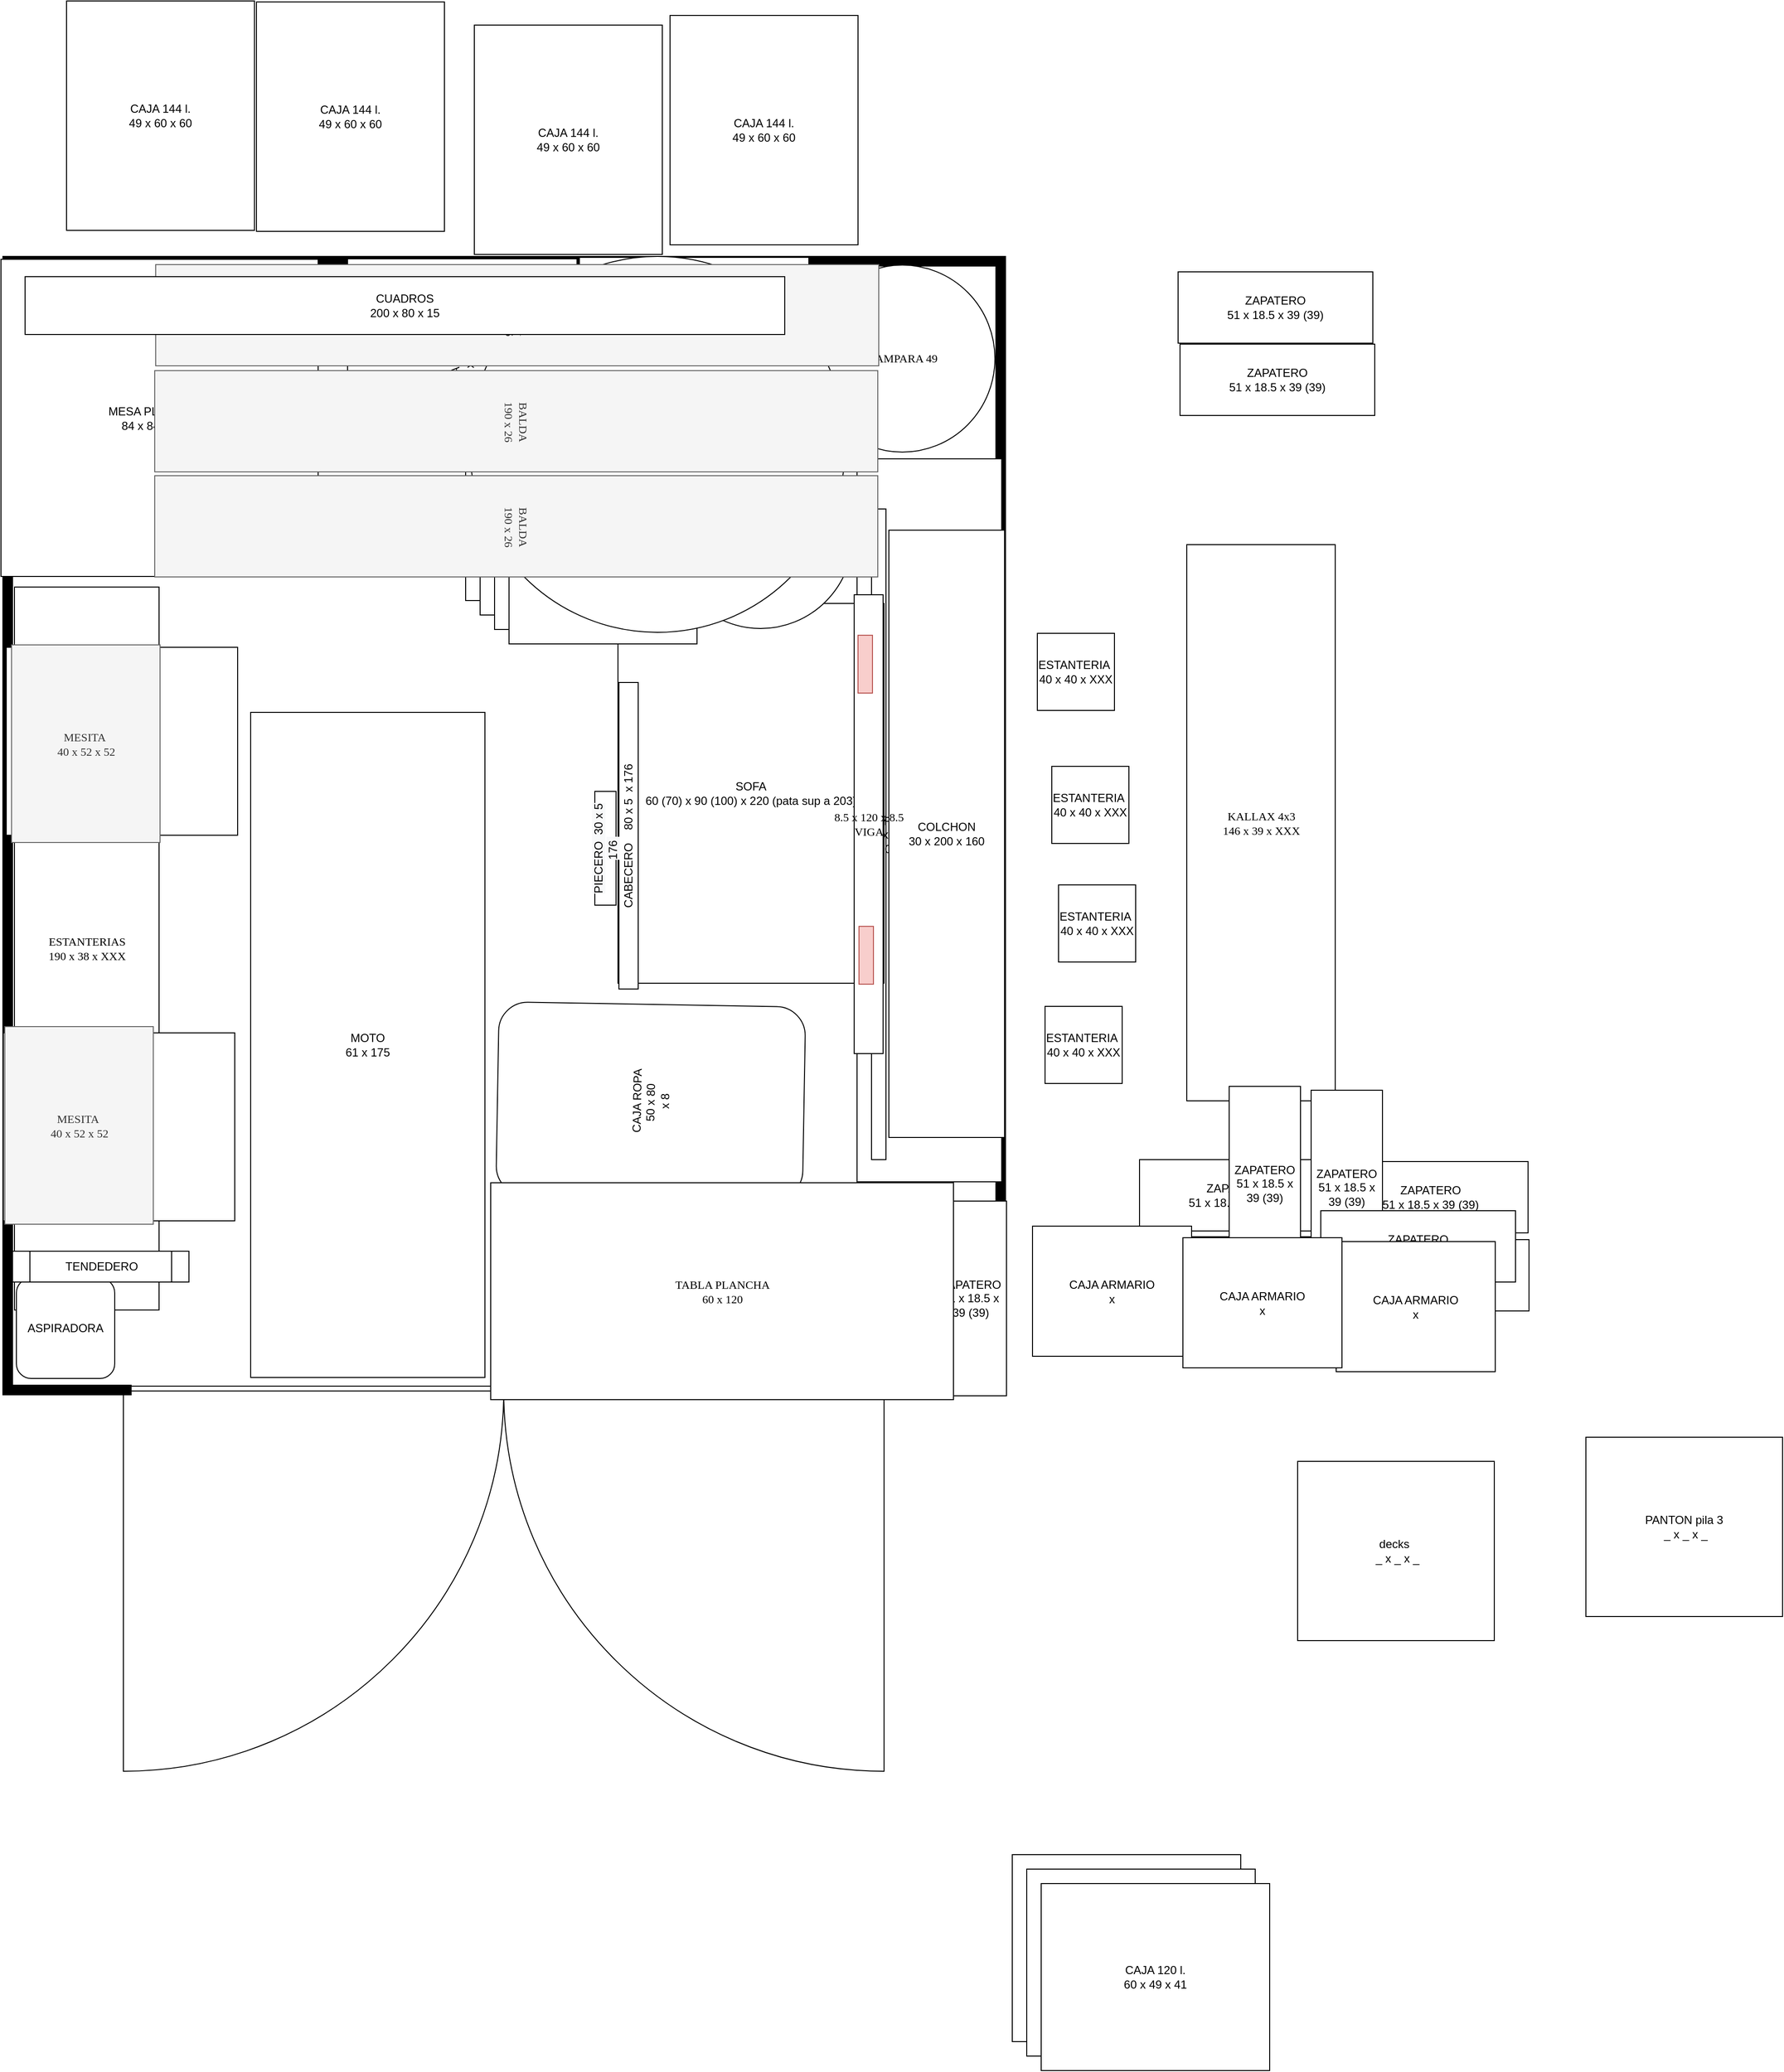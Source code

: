 <mxfile version="14.2.9" type="github">
  <diagram name="Page-1" id="38b20595-45e3-9b7f-d5ca-b57f44c5b66d">
    <mxGraphModel dx="2709" dy="2378" grid="0" gridSize="15" guides="0" tooltips="1" connect="0" arrows="0" fold="1" page="1" pageScale="1" pageWidth="1043" pageHeight="1181" background="none" math="1" shadow="0">
      <root>
        <mxCell id="0" />
        <mxCell id="5UWoC-fxccsJFHag1fMj-10" value="Paredes" parent="0" />
        <mxCell id="r4qnVybcs4rJ6ydenGPn-22" value="" style="verticalLabelPosition=bottom;html=1;verticalAlign=top;align=center;shape=mxgraph.floorplan.doorDouble;aspect=fixed;strokeColor=#000000;fillColor=#ffffff;" parent="5UWoC-fxccsJFHag1fMj-10" vertex="1">
          <mxGeometry x="125" y="1172" width="789" height="419.16" as="geometry" />
        </mxCell>
        <mxCell id="r4qnVybcs4rJ6ydenGPn-19" value="" style="verticalLabelPosition=bottom;html=1;verticalAlign=top;align=center;shape=mxgraph.floorplan.wallCorner;fillColor=#000000;direction=south;strokeColor=#000000;" parent="5UWoC-fxccsJFHag1fMj-10" vertex="1">
          <mxGeometry x="515" width="525" height="1170" as="geometry" />
        </mxCell>
        <mxCell id="r4qnVybcs4rJ6ydenGPn-17" value="" style="verticalLabelPosition=bottom;html=1;verticalAlign=top;align=center;shape=mxgraph.floorplan.wallCorner;fillColor=#000000;strokeColor=#000000;" parent="5UWoC-fxccsJFHag1fMj-10" vertex="1">
          <mxGeometry width="1028" height="1170" as="geometry" />
        </mxCell>
        <mxCell id="r4qnVybcs4rJ6ydenGPn-20" value="" style="verticalLabelPosition=bottom;html=1;verticalAlign=top;align=center;shape=mxgraph.floorplan.wallCorner;fillColor=#000000;direction=north;strokeColor=#000000;" parent="5UWoC-fxccsJFHag1fMj-10" vertex="1">
          <mxGeometry y="1157" width="133" height="24" as="geometry" />
        </mxCell>
        <mxCell id="r4qnVybcs4rJ6ydenGPn-21" value="" style="verticalLabelPosition=bottom;html=1;verticalAlign=top;align=center;shape=mxgraph.floorplan.wallCorner;fillColor=#000000;direction=west;strokeColor=#000000;" parent="5UWoC-fxccsJFHag1fMj-10" vertex="1">
          <mxGeometry x="910" y="1095" width="130" height="86" as="geometry" />
        </mxCell>
        <mxCell id="1" parent="0" />
        <mxCell id="r4qnVybcs4rJ6ydenGPn-27" value="KALLAX 5x5&lt;br&gt;185 x 39 x XXX" style="shape=rect;shadow=0;rounded=0;comic=0;fontFamily=Verdana;fontSize=12;align=center;html=1;text=moto" parent="1" vertex="1">
          <mxGeometry x="886" y="210" width="150" height="750" as="geometry" />
        </mxCell>
        <mxCell id="r4qnVybcs4rJ6ydenGPn-2" value="ESTANTERIAS&lt;br&gt;190 x 38 x XXX" style="shape=rect;shadow=0;rounded=0;comic=0;fontFamily=Verdana;fontSize=12;align=center;html=1;text=moto" parent="1" vertex="1">
          <mxGeometry x="12" y="343" width="150" height="750" as="geometry" />
        </mxCell>
        <mxCell id="r4qnVybcs4rJ6ydenGPn-8" value="LAVADORA&lt;br&gt;65 x 50 x&amp;nbsp; 84.6" style="rounded=0;whiteSpace=wrap;html=1;strokeColor=#000000;fillColor=#ffffff;rotation=-90;direction=south;" parent="1" vertex="1">
          <mxGeometry x="23" y="783" width="195" height="240" as="geometry" />
        </mxCell>
        <mxCell id="r4qnVybcs4rJ6ydenGPn-9" value="LAVAVAJILLAS&lt;br&gt;65 x 50 x 81.5" style="rounded=0;whiteSpace=wrap;html=1;strokeColor=#000000;fillColor=#ffffff;rotation=-90;direction=south;" parent="1" vertex="1">
          <mxGeometry x="26" y="383" width="195" height="240" as="geometry" />
        </mxCell>
        <mxCell id="r4qnVybcs4rJ6ydenGPn-16" value="TABLEROS&lt;br&gt;XXX x80 x200" style="rounded=0;whiteSpace=wrap;html=1;strokeColor=#000000;fillColor=#ffffff;" parent="1" vertex="1">
          <mxGeometry x="901" y="262" width="15" height="675" as="geometry" />
        </mxCell>
        <mxCell id="r4qnVybcs4rJ6ydenGPn-28" value="KALLAX 4x3&lt;br&gt;146 x 39 x XXX" style="shape=rect;shadow=0;rounded=0;comic=0;fontFamily=Verdana;fontSize=12;align=center;html=1;text=moto" parent="1" vertex="1">
          <mxGeometry x="1228" y="299" width="154" height="577" as="geometry" />
        </mxCell>
        <mxCell id="r4qnVybcs4rJ6ydenGPn-34" value="BASE MESA aprox. 58&lt;br&gt;" style="shape=ellipse;shadow=0;rounded=0;comic=0;fontFamily=Verdana;fontSize=12;align=center;html=1;" parent="1" vertex="1">
          <mxGeometry x="610" y="57" width="230" height="230" as="geometry" />
        </mxCell>
        <mxCell id="r4qnVybcs4rJ6ydenGPn-40" value="CAJA ROPA&lt;br&gt;50 x 80&amp;nbsp;&lt;br&gt;x 8" style="rounded=1;whiteSpace=wrap;html=1;strokeColor=#000000;fillColor=#ffffff;rotation=-89;direction=south;" parent="1" vertex="1">
          <mxGeometry x="572" y="717" width="200" height="318" as="geometry" />
        </mxCell>
        <mxCell id="r4qnVybcs4rJ6ydenGPn-45" value="ZAPATERO&lt;br&gt;51 x 18.5 x 39 (39)" style="rounded=0;whiteSpace=wrap;html=1;strokeColor=#000000;fillColor=#ffffff;" parent="1" vertex="1">
          <mxGeometry x="1380" y="939" width="202" height="74" as="geometry" />
        </mxCell>
        <mxCell id="r4qnVybcs4rJ6ydenGPn-46" value="ZAPATERO&lt;br&gt;51 x 18.5 x 39 (39)" style="rounded=0;whiteSpace=wrap;html=1;strokeColor=#000000;fillColor=#ffffff;" parent="1" vertex="1">
          <mxGeometry x="1179" y="937" width="202" height="74" as="geometry" />
        </mxCell>
        <mxCell id="r4qnVybcs4rJ6ydenGPn-49" value="ZAPATERO&lt;br&gt;51 x 18.5 x 39 (39)" style="rounded=0;whiteSpace=wrap;html=1;strokeColor=#000000;fillColor=#ffffff;" parent="1" vertex="1">
          <mxGeometry x="1177" y="1017" width="202" height="74" as="geometry" />
        </mxCell>
        <mxCell id="r4qnVybcs4rJ6ydenGPn-50" value="ZAPATERO&lt;br&gt;51 x 18.5 x 39 (39)" style="rounded=0;whiteSpace=wrap;html=1;strokeColor=#000000;fillColor=#ffffff;" parent="1" vertex="1">
          <mxGeometry x="1381" y="1020" width="202" height="74" as="geometry" />
        </mxCell>
        <mxCell id="r4qnVybcs4rJ6ydenGPn-60" value="decks&amp;nbsp;&lt;br&gt;&amp;nbsp;_ x _ x _" style="rounded=0;whiteSpace=wrap;html=1;strokeColor=#000000;fillColor=#ffffff;" parent="1" vertex="1">
          <mxGeometry x="1343" y="1250" width="204" height="186" as="geometry" />
        </mxCell>
        <mxCell id="5UWoC-fxccsJFHag1fMj-1" value="PANTON pila 3&lt;br&gt;&amp;nbsp;_ x _ x _" style="rounded=0;whiteSpace=wrap;html=1;strokeColor=#000000;fillColor=#ffffff;" parent="1" vertex="1">
          <mxGeometry x="1642" y="1225" width="204" height="186" as="geometry" />
        </mxCell>
        <mxCell id="5UWoC-fxccsJFHag1fMj-2" value="ZAPATERO&lt;br&gt;51 x 18.5 x 39 (39)" style="rounded=0;whiteSpace=wrap;html=1;strokeColor=#000000;fillColor=#ffffff;direction=south;" parent="1" vertex="1">
          <mxGeometry x="1272" y="861" width="74" height="202" as="geometry" />
        </mxCell>
        <mxCell id="r4qnVybcs4rJ6ydenGPn-10" value="COLCHON&lt;br&gt;30 x 200 x 160" style="rounded=0;whiteSpace=wrap;html=1;strokeColor=#000000;fillColor=#ffffff;" parent="1" vertex="1">
          <mxGeometry x="919" y="284" width="120" height="630" as="geometry" />
        </mxCell>
        <mxCell id="r4qnVybcs4rJ6ydenGPn-29" value="lampara 31" style="shape=ellipse;shadow=0;rounded=0;comic=0;fontFamily=Verdana;fontSize=12;align=center;html=1;" parent="1" vertex="1">
          <mxGeometry x="882" y="52" width="124" height="122" as="geometry" />
        </mxCell>
        <mxCell id="r4qnVybcs4rJ6ydenGPn-30" value="LAMPARA 49" style="shape=ellipse;shadow=0;rounded=0;comic=0;fontFamily=Verdana;fontSize=12;align=center;html=1;" parent="1" vertex="1">
          <mxGeometry x="837" y="9" width="192" height="194" as="geometry" />
        </mxCell>
        <mxCell id="r4qnVybcs4rJ6ydenGPn-48" value="ZAPATERO&lt;br&gt;51 x 18.5 x 39 (39)" style="rounded=0;whiteSpace=wrap;html=1;strokeColor=#000000;fillColor=#ffffff;direction=west;" parent="1" vertex="1">
          <mxGeometry x="1219" y="16" width="202" height="74" as="geometry" />
        </mxCell>
        <mxCell id="r4qnVybcs4rJ6ydenGPn-47" value="ZAPATERO&lt;br&gt;51 x 18.5 x 39 (39)" style="rounded=0;whiteSpace=wrap;html=1;strokeColor=#000000;fillColor=#ffffff;direction=west;" parent="1" vertex="1">
          <mxGeometry x="1221" y="91" width="202" height="74" as="geometry" />
        </mxCell>
        <mxCell id="5UWoC-fxccsJFHag1fMj-3" value="ZAPATERO&lt;br&gt;51 x 18.5 x 39 (39)" style="rounded=0;whiteSpace=wrap;html=1;strokeColor=#000000;fillColor=#ffffff;direction=south;" parent="1" vertex="1">
          <mxGeometry x="1357" y="865" width="74" height="202" as="geometry" />
        </mxCell>
        <mxCell id="5UWoC-fxccsJFHag1fMj-4" value="ZAPATERO&lt;br&gt;51 x 18.5 x 39 (39)" style="rounded=0;whiteSpace=wrap;html=1;strokeColor=#000000;fillColor=#ffffff;direction=north;" parent="1" vertex="1">
          <mxGeometry x="967" y="980" width="74" height="202" as="geometry" />
        </mxCell>
        <mxCell id="5UWoC-fxccsJFHag1fMj-5" value="ZAPATERO&lt;br&gt;51 x 18.5 x 39 (39)" style="rounded=0;whiteSpace=wrap;html=1;strokeColor=#000000;fillColor=#ffffff;direction=west;" parent="1" vertex="1">
          <mxGeometry x="1367" y="990" width="202" height="74" as="geometry" />
        </mxCell>
        <mxCell id="r4qnVybcs4rJ6ydenGPn-11" value="SOFA&lt;br&gt;60 (70) x 90 (100) x 220 (pata sup a 203)" style="rounded=0;whiteSpace=wrap;html=1;strokeColor=#000000;fillColor=#ffffff;" parent="1" vertex="1">
          <mxGeometry x="638" y="360" width="276" height="394" as="geometry" />
        </mxCell>
        <mxCell id="r4qnVybcs4rJ6ydenGPn-53" value="&lt;span&gt;CABECERO&amp;nbsp; &amp;nbsp;&amp;nbsp;&lt;/span&gt;&lt;span&gt;80 x 5&amp;nbsp; x 176&lt;/span&gt;" style="rounded=0;whiteSpace=wrap;html=1;strokeColor=#000000;fillColor=#ffffff;rotation=-90;" parent="1" vertex="1">
          <mxGeometry x="490" y="591" width="318" height="20" as="geometry" />
        </mxCell>
        <mxCell id="r4qnVybcs4rJ6ydenGPn-54" value="&lt;span style=&quot;color: rgb(0 , 0 , 0) ; font-family: &amp;#34;helvetica&amp;#34; ; font-size: 12px ; font-style: normal ; font-weight: 400 ; letter-spacing: normal ; text-align: center ; text-indent: 0px ; text-transform: none ; word-spacing: 0px ; background-color: rgb(248 , 249 , 250) ; display: inline ; float: none&quot;&gt;PIECERO&amp;nbsp;&amp;nbsp;&lt;/span&gt;&lt;span style=&quot;color: rgb(0 , 0 , 0) ; font-family: &amp;#34;helvetica&amp;#34; ; font-size: 12px ; font-style: normal ; font-weight: 400 ; letter-spacing: normal ; text-align: center ; text-indent: 0px ; text-transform: none ; word-spacing: 0px ; background-color: rgb(248 , 249 , 250) ; display: inline ; float: none&quot;&gt;30 x 5 176&amp;nbsp;&lt;/span&gt;" style="rounded=0;whiteSpace=wrap;html=1;strokeColor=#000000;fillColor=#ffffff;rotation=-90;" parent="1" vertex="1">
          <mxGeometry x="566" y="603" width="118" height="22" as="geometry" />
        </mxCell>
        <mxCell id="r4qnVybcs4rJ6ydenGPn-12" value="MOTO&lt;br&gt;61 x 175" style="rounded=0;whiteSpace=wrap;html=1;strokeColor=#000000;fillColor=#ffffff;" parent="1" vertex="1">
          <mxGeometry x="257" y="473" width="243" height="690" as="geometry" />
        </mxCell>
        <mxCell id="r4qnVybcs4rJ6ydenGPn-41" value="ASPIRADORA" style="rounded=1;whiteSpace=wrap;html=1;strokeColor=#000000;fillColor=#ffffff;" parent="1" vertex="1">
          <mxGeometry x="14" y="1060" width="102" height="104" as="geometry" />
        </mxCell>
        <mxCell id="r4qnVybcs4rJ6ydenGPn-42" value="TENDEDERO" style="shape=process;whiteSpace=wrap;html=1;backgroundOutline=1;strokeColor=#000000;fillColor=#ffffff;" parent="1" vertex="1">
          <mxGeometry x="10" y="1032" width="183" height="32" as="geometry" />
        </mxCell>
        <mxCell id="r4qnVybcs4rJ6ydenGPn-58" value="ESTANTERIA&amp;nbsp;&lt;br&gt;40 x 40 x XXX" style="whiteSpace=wrap;html=1;aspect=fixed;strokeColor=#000000;fillColor=#ffffff;" parent="1" vertex="1">
          <mxGeometry x="1073" y="391" width="80" height="80" as="geometry" />
        </mxCell>
        <mxCell id="r4qnVybcs4rJ6ydenGPn-56" value="ESTANTERIA&amp;nbsp;&lt;br&gt;40 x 40 x XXX" style="whiteSpace=wrap;html=1;aspect=fixed;strokeColor=#000000;fillColor=#ffffff;" parent="1" vertex="1">
          <mxGeometry x="1088" y="529" width="80" height="80" as="geometry" />
        </mxCell>
        <mxCell id="r4qnVybcs4rJ6ydenGPn-57" value="ESTANTERIA&amp;nbsp;&lt;br&gt;40 x 40 x XXX" style="whiteSpace=wrap;html=1;aspect=fixed;strokeColor=#000000;fillColor=#ffffff;" parent="1" vertex="1">
          <mxGeometry x="1081" y="778" width="80" height="80" as="geometry" />
        </mxCell>
        <mxCell id="r4qnVybcs4rJ6ydenGPn-59" value="ESTANTERIA&amp;nbsp;&lt;br&gt;40 x 40 x XXX" style="whiteSpace=wrap;html=1;aspect=fixed;strokeColor=#000000;fillColor=#ffffff;" parent="1" vertex="1">
          <mxGeometry x="1095" y="652" width="80" height="80" as="geometry" />
        </mxCell>
        <mxCell id="r4qnVybcs4rJ6ydenGPn-66" value="CAJA 120 l.&lt;br&gt;60 x 49 x 41" style="rounded=0;whiteSpace=wrap;html=1;strokeColor=#000000;fillColor=#ffffff;" parent="1" vertex="1">
          <mxGeometry x="1047" y="1658" width="237" height="194" as="geometry" />
        </mxCell>
        <mxCell id="O3L0_yTSohYJSVkCb_aI-1" value="8.5 x 120 x 8.5&lt;br&gt;VIGA" style="shape=rect;shadow=0;rounded=0;comic=0;fontFamily=Verdana;fontSize=12;align=center;html=1;text=moto" vertex="1" parent="1">
          <mxGeometry x="883" y="351" width="30" height="476" as="geometry" />
        </mxCell>
        <mxCell id="O3L0_yTSohYJSVkCb_aI-2" value="" style="rounded=0;whiteSpace=wrap;html=1;fillColor=#f8cecc;strokeColor=#b85450;" vertex="1" parent="1">
          <mxGeometry x="887" y="393" width="15" height="60" as="geometry" />
        </mxCell>
        <mxCell id="O3L0_yTSohYJSVkCb_aI-3" value="" style="rounded=0;whiteSpace=wrap;html=1;fillColor=#f8cecc;strokeColor=#b85450;" vertex="1" parent="1">
          <mxGeometry x="888" y="695" width="15" height="60" as="geometry" />
        </mxCell>
        <mxCell id="O3L0_yTSohYJSVkCb_aI-4" value="PANTONS" style="shape=ellipse;shadow=0;rounded=0;comic=0;fontFamily=Verdana;fontSize=12;align=center;html=1;" vertex="1" parent="1">
          <mxGeometry x="690" y="192" width="192" height="194" as="geometry" />
        </mxCell>
        <mxCell id="O3L0_yTSohYJSVkCb_aI-5" value="CAJA 120 l.&lt;br&gt;60 x 49 x 41" style="rounded=0;whiteSpace=wrap;html=1;strokeColor=#000000;fillColor=#ffffff;" vertex="1" parent="1">
          <mxGeometry x="1062" y="1673" width="237" height="194" as="geometry" />
        </mxCell>
        <mxCell id="O3L0_yTSohYJSVkCb_aI-6" value="CAJA 120 l.&lt;br&gt;60 x 49 x 41" style="rounded=0;whiteSpace=wrap;html=1;strokeColor=#000000;fillColor=#ffffff;" vertex="1" parent="1">
          <mxGeometry x="1077" y="1688" width="237" height="194" as="geometry" />
        </mxCell>
        <mxCell id="O3L0_yTSohYJSVkCb_aI-9" value="CAJA 120 l.&lt;br&gt;49 x 60 x 41" style="rounded=0;whiteSpace=wrap;html=1;strokeColor=#000000;fillColor=#ffffff;" vertex="1" parent="1">
          <mxGeometry x="18" y="24" width="195" height="238" as="geometry" />
        </mxCell>
        <mxCell id="O3L0_yTSohYJSVkCb_aI-10" value="CAJA 144 l.&lt;br&gt;49 x 60 x 60" style="rounded=0;whiteSpace=wrap;html=1;strokeColor=#000000;fillColor=#ffffff;" vertex="1" parent="1">
          <mxGeometry x="66" y="-265" width="195" height="238" as="geometry" />
        </mxCell>
        <mxCell id="O3L0_yTSohYJSVkCb_aI-11" value="CAJA 144 l.&lt;br&gt;49 x 60 x 60" style="rounded=0;whiteSpace=wrap;html=1;strokeColor=#000000;fillColor=#ffffff;" vertex="1" parent="1">
          <mxGeometry x="692" y="-250" width="195" height="238" as="geometry" />
        </mxCell>
        <mxCell id="O3L0_yTSohYJSVkCb_aI-12" value="CAJA 144 l.&lt;br&gt;49 x 60 x 60" style="rounded=0;whiteSpace=wrap;html=1;strokeColor=#000000;fillColor=#ffffff;" vertex="1" parent="1">
          <mxGeometry x="263" y="-264" width="195" height="238" as="geometry" />
        </mxCell>
        <mxCell id="O3L0_yTSohYJSVkCb_aI-13" value="CAJA 144 l.&lt;br&gt;49 x 60 x 60" style="rounded=0;whiteSpace=wrap;html=1;strokeColor=#000000;fillColor=#ffffff;" vertex="1" parent="1">
          <mxGeometry x="489" y="-240" width="195" height="238" as="geometry" />
        </mxCell>
        <mxCell id="O3L0_yTSohYJSVkCb_aI-15" value="CAJA libros&lt;br&gt;49 x 60 x 31" style="rounded=0;whiteSpace=wrap;html=1;strokeColor=#000000;fillColor=#ffffff;" vertex="1" parent="1">
          <mxGeometry x="480" y="119" width="195" height="238" as="geometry" />
        </mxCell>
        <mxCell id="O3L0_yTSohYJSVkCb_aI-16" value="CAJA libros&lt;br&gt;49 x 60 x 31" style="rounded=0;whiteSpace=wrap;html=1;strokeColor=#000000;fillColor=#ffffff;" vertex="1" parent="1">
          <mxGeometry x="495" y="134" width="195" height="238" as="geometry" />
        </mxCell>
        <mxCell id="O3L0_yTSohYJSVkCb_aI-17" value="CAJA libros&lt;br&gt;49 x 60 x 31" style="rounded=0;whiteSpace=wrap;html=1;strokeColor=#000000;fillColor=#ffffff;" vertex="1" parent="1">
          <mxGeometry x="510" y="149" width="195" height="238" as="geometry" />
        </mxCell>
        <mxCell id="O3L0_yTSohYJSVkCb_aI-18" value="CAJA libros&lt;br&gt;49 x 60 x 31" style="rounded=0;whiteSpace=wrap;html=1;strokeColor=#000000;fillColor=#ffffff;" vertex="1" parent="1">
          <mxGeometry x="525" y="164" width="195" height="238" as="geometry" />
        </mxCell>
        <mxCell id="O3L0_yTSohYJSVkCb_aI-19" value="CAJA libros&lt;br&gt;49 x 60 x 31" style="rounded=0;whiteSpace=wrap;html=1;strokeColor=#000000;fillColor=#ffffff;rotation=-90;" vertex="1" parent="1">
          <mxGeometry x="379" y="-19" width="195" height="238" as="geometry" />
        </mxCell>
        <mxCell id="O3L0_yTSohYJSVkCb_aI-20" value="CAJA libros&lt;br&gt;49 x 60 x 31" style="rounded=0;whiteSpace=wrap;html=1;strokeColor=#000000;fillColor=#ffffff;direction=south;" vertex="1" parent="1">
          <mxGeometry x="598" y="1" width="238" height="195" as="geometry" />
        </mxCell>
        <mxCell id="5UWoC-fxccsJFHag1fMj-7" value="38 - zapateros" parent="0" visible="0" />
        <mxCell id="5UWoC-fxccsJFHag1fMj-8" value="segundo piso" parent="0" visible="0" />
        <mxCell id="r4qnVybcs4rJ6ydenGPn-23" value="BALDA&lt;br&gt;190 x 26" style="shape=rect;shadow=0;rounded=0;comic=0;fontFamily=Verdana;fontSize=12;align=center;html=1;text=moto;fillColor=#f5f5f5;strokeColor=#666666;fontColor=#333333;" parent="5UWoC-fxccsJFHag1fMj-8" vertex="1">
          <mxGeometry x="6" y="199" width="105" height="750" as="geometry" />
        </mxCell>
        <mxCell id="r4qnVybcs4rJ6ydenGPn-44" value="CUBO&amp;nbsp;&lt;br&gt;33 x 30" style="rounded=1;whiteSpace=wrap;html=1;strokeColor=#000000;fillColor=#ffffff;" parent="5UWoC-fxccsJFHag1fMj-8" vertex="1">
          <mxGeometry x="11" y="838" width="120" height="60" as="geometry" />
        </mxCell>
        <mxCell id="r4qnVybcs4rJ6ydenGPn-43" value="CUBO NEGRO&lt;br&gt;43 x 26" style="rounded=1;whiteSpace=wrap;html=1;strokeColor=#000000;fillColor=#ffffff;" parent="5UWoC-fxccsJFHag1fMj-8" vertex="1">
          <mxGeometry x="17" y="915" width="120" height="60" as="geometry" />
        </mxCell>
        <mxCell id="5UWoC-fxccsJFHag1fMj-11" value="BALDA&lt;br&gt;190 x 26" style="shape=rect;shadow=0;rounded=0;comic=0;fontFamily=Verdana;fontSize=12;align=center;html=1;text=moto;fillColor=#f5f5f5;strokeColor=#666666;fontColor=#333333;" parent="5UWoC-fxccsJFHag1fMj-8" vertex="1">
          <mxGeometry x="6" y="199" width="105" height="750" as="geometry" />
        </mxCell>
        <mxCell id="5UWoC-fxccsJFHag1fMj-12" value="CUBO&amp;nbsp;&lt;br&gt;33 x 30" style="rounded=1;whiteSpace=wrap;html=1;strokeColor=#000000;fillColor=#ffffff;" parent="5UWoC-fxccsJFHag1fMj-8" vertex="1">
          <mxGeometry x="11" y="838" width="120" height="60" as="geometry" />
        </mxCell>
        <mxCell id="5UWoC-fxccsJFHag1fMj-13" value="CUBO NEGRO&lt;br&gt;43 x 26" style="rounded=1;whiteSpace=wrap;html=1;strokeColor=#000000;fillColor=#ffffff;" parent="5UWoC-fxccsJFHag1fMj-8" vertex="1">
          <mxGeometry x="17" y="915" width="120" height="60" as="geometry" />
        </mxCell>
        <mxCell id="5UWoC-fxccsJFHag1fMj-9" value="primer piso" parent="0" />
        <mxCell id="48ef80bc37b76060-383" value="MESA&amp;nbsp;&lt;br&gt;100 x 100 x 74.5" style="shape=ellipse;shadow=0;rounded=0;comic=0;fontFamily=Verdana;fontSize=12;align=center;html=1;" parent="5UWoC-fxccsJFHag1fMj-9" vertex="1">
          <mxGeometry x="484" width="390" height="390" as="geometry" />
        </mxCell>
        <mxCell id="r4qnVybcs4rJ6ydenGPn-32" value="MESA PLEGLABLE&lt;br&gt;84 x 84&amp;nbsp; x 74.5" style="rounded=0;whiteSpace=wrap;html=1;strokeColor=#000000;fillColor=#ffffff;" parent="5UWoC-fxccsJFHag1fMj-9" vertex="1">
          <mxGeometry x="-2" y="3" width="329" height="329" as="geometry" />
        </mxCell>
        <mxCell id="r4qnVybcs4rJ6ydenGPn-26" value="MESITA&amp;nbsp;&lt;br&gt;40 x 52 x 52" style="shape=rect;shadow=0;rounded=0;comic=0;fontFamily=Verdana;fontSize=12;align=center;html=1;text=moto;fillColor=#f5f5f5;strokeColor=#666666;fontColor=#333333;direction=south;" parent="5UWoC-fxccsJFHag1fMj-9" vertex="1">
          <mxGeometry x="9" y="403" width="154" height="205" as="geometry" />
        </mxCell>
        <mxCell id="r4qnVybcs4rJ6ydenGPn-25" value="MESITA&amp;nbsp;&lt;br&gt;40 x 52 x 52" style="shape=rect;shadow=0;rounded=0;comic=0;fontFamily=Verdana;fontSize=12;align=center;html=1;text=moto;fillColor=#f5f5f5;strokeColor=#666666;fontColor=#333333;direction=south;" parent="5UWoC-fxccsJFHag1fMj-9" vertex="1">
          <mxGeometry x="2" y="799" width="154" height="205" as="geometry" />
        </mxCell>
        <mxCell id="5UWoC-fxccsJFHag1fMj-6" value="BALDA&lt;br&gt;190 x 26" style="shape=rect;shadow=0;rounded=0;comic=0;fontFamily=Verdana;fontSize=12;align=center;html=1;text=moto;fillColor=#f5f5f5;strokeColor=#666666;fontColor=#333333;rotation=90;" parent="5UWoC-fxccsJFHag1fMj-9" vertex="1">
          <mxGeometry x="480" y="-95" width="105" height="750" as="geometry" />
        </mxCell>
        <mxCell id="r4qnVybcs4rJ6ydenGPn-39" value="BALDA&lt;br&gt;190 x 26" style="shape=rect;shadow=0;rounded=0;comic=0;fontFamily=Verdana;fontSize=12;align=center;html=1;text=moto;fillColor=#f5f5f5;strokeColor=#666666;fontColor=#333333;rotation=90;" parent="5UWoC-fxccsJFHag1fMj-9" vertex="1">
          <mxGeometry x="480" y="-204" width="105" height="750" as="geometry" />
        </mxCell>
        <mxCell id="r4qnVybcs4rJ6ydenGPn-24" value="BALDA&lt;br&gt;190 x 26" style="shape=rect;shadow=0;rounded=0;comic=0;fontFamily=Verdana;fontSize=12;align=center;html=1;text=moto;fillColor=#f5f5f5;strokeColor=#666666;fontColor=#333333;rotation=90;" parent="5UWoC-fxccsJFHag1fMj-9" vertex="1">
          <mxGeometry x="481" y="-314" width="105" height="750" as="geometry" />
        </mxCell>
        <mxCell id="r4qnVybcs4rJ6ydenGPn-55" value="CUADROS&lt;br&gt;200 x 80 x 15" style="rounded=0;whiteSpace=wrap;html=1;strokeColor=#000000;fillColor=#ffffff;" parent="5UWoC-fxccsJFHag1fMj-9" vertex="1">
          <mxGeometry x="23" y="21" width="788" height="60" as="geometry" />
        </mxCell>
        <mxCell id="r4qnVybcs4rJ6ydenGPn-14" value="CAJA ARMARIO&lt;br&gt;x" style="rounded=0;whiteSpace=wrap;html=1;strokeColor=#000000;fillColor=#ffffff;" parent="5UWoC-fxccsJFHag1fMj-9" vertex="1">
          <mxGeometry x="1068" y="1006" width="165" height="135" as="geometry" />
        </mxCell>
        <mxCell id="r4qnVybcs4rJ6ydenGPn-15" value="CAJA ARMARIO&lt;br&gt;x" style="rounded=0;whiteSpace=wrap;html=1;strokeColor=#000000;fillColor=#ffffff;" parent="5UWoC-fxccsJFHag1fMj-9" vertex="1">
          <mxGeometry x="1383" y="1022" width="165" height="135" as="geometry" />
        </mxCell>
        <mxCell id="r4qnVybcs4rJ6ydenGPn-13" value="CAJA ARMARIO&lt;br&gt;x" style="rounded=0;whiteSpace=wrap;html=1;strokeColor=#000000;fillColor=#ffffff;" parent="5UWoC-fxccsJFHag1fMj-9" vertex="1">
          <mxGeometry x="1224" y="1018" width="165" height="135" as="geometry" />
        </mxCell>
        <mxCell id="r4qnVybcs4rJ6ydenGPn-3" value="TABLA PLANCHA&lt;br&gt;60 x 120" style="shape=rect;shadow=0;rounded=0;comic=0;fontFamily=Verdana;fontSize=12;align=center;html=1;text=moto;direction=south;" parent="5UWoC-fxccsJFHag1fMj-9" vertex="1">
          <mxGeometry x="506" y="961" width="480" height="225" as="geometry" />
        </mxCell>
      </root>
    </mxGraphModel>
  </diagram>
</mxfile>
